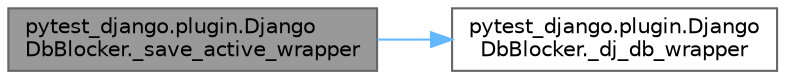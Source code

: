 digraph "pytest_django.plugin.DjangoDbBlocker._save_active_wrapper"
{
 // LATEX_PDF_SIZE
  bgcolor="transparent";
  edge [fontname=Helvetica,fontsize=10,labelfontname=Helvetica,labelfontsize=10];
  node [fontname=Helvetica,fontsize=10,shape=box,height=0.2,width=0.4];
  rankdir="LR";
  Node1 [id="Node000001",label="pytest_django.plugin.Django\lDbBlocker._save_active_wrapper",height=0.2,width=0.4,color="gray40", fillcolor="grey60", style="filled", fontcolor="black",tooltip=" "];
  Node1 -> Node2 [id="edge1_Node000001_Node000002",color="steelblue1",style="solid",tooltip=" "];
  Node2 [id="Node000002",label="pytest_django.plugin.Django\lDbBlocker._dj_db_wrapper",height=0.2,width=0.4,color="grey40", fillcolor="white", style="filled",URL="$classpytest__django_1_1plugin_1_1_django_db_blocker.html#aa10beaf54035109289714199ecf5fa87",tooltip=" "];
}
